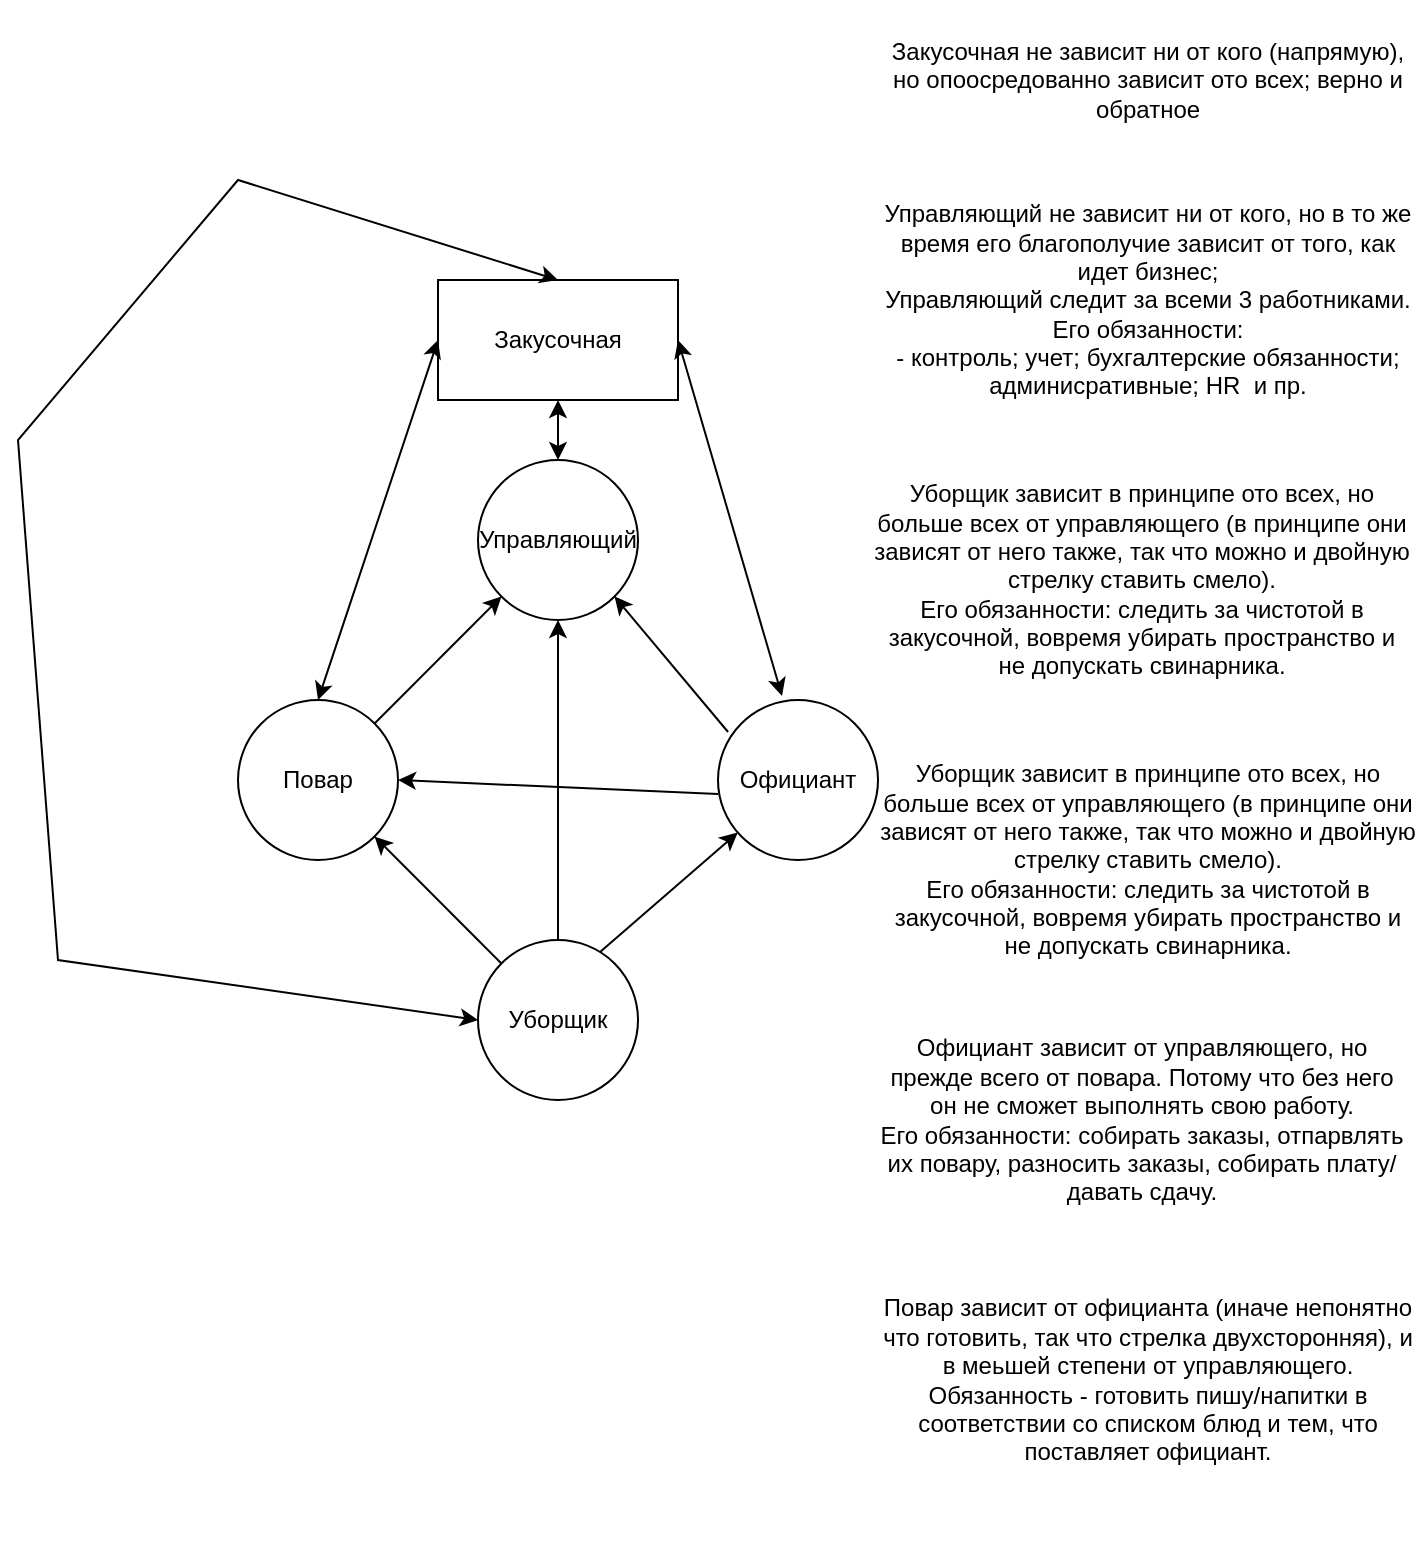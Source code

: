 <mxfile version="27.1.6">
  <diagram id="C5RBs43oDa-KdzZeNtuy" name="Page-1">
    <mxGraphModel dx="1042" dy="1740" grid="1" gridSize="10" guides="1" tooltips="1" connect="1" arrows="1" fold="1" page="1" pageScale="1" pageWidth="827" pageHeight="1169" math="0" shadow="0">
      <root>
        <mxCell id="WIyWlLk6GJQsqaUBKTNV-0" />
        <mxCell id="WIyWlLk6GJQsqaUBKTNV-1" parent="WIyWlLk6GJQsqaUBKTNV-0" />
        <mxCell id="Wz6pm65x8kF1xeyHGKmY-0" value="Закусочная" style="rounded=0;whiteSpace=wrap;html=1;" parent="WIyWlLk6GJQsqaUBKTNV-1" vertex="1">
          <mxGeometry x="340" y="70" width="120" height="60" as="geometry" />
        </mxCell>
        <mxCell id="Wz6pm65x8kF1xeyHGKmY-1" value="Повар" style="ellipse;whiteSpace=wrap;html=1;aspect=fixed;" parent="WIyWlLk6GJQsqaUBKTNV-1" vertex="1">
          <mxGeometry x="240" y="280" width="80" height="80" as="geometry" />
        </mxCell>
        <mxCell id="Wz6pm65x8kF1xeyHGKmY-2" value="Официант" style="ellipse;whiteSpace=wrap;html=1;aspect=fixed;" parent="WIyWlLk6GJQsqaUBKTNV-1" vertex="1">
          <mxGeometry x="480" y="280" width="80" height="80" as="geometry" />
        </mxCell>
        <mxCell id="Wz6pm65x8kF1xeyHGKmY-3" value="Управляющий" style="ellipse;whiteSpace=wrap;html=1;aspect=fixed;" parent="WIyWlLk6GJQsqaUBKTNV-1" vertex="1">
          <mxGeometry x="360" y="160" width="80" height="80" as="geometry" />
        </mxCell>
        <mxCell id="Wz6pm65x8kF1xeyHGKmY-4" value="Уборщик" style="ellipse;whiteSpace=wrap;html=1;aspect=fixed;" parent="WIyWlLk6GJQsqaUBKTNV-1" vertex="1">
          <mxGeometry x="360" y="400" width="80" height="80" as="geometry" />
        </mxCell>
        <mxCell id="Wz6pm65x8kF1xeyHGKmY-5" value="" style="endArrow=classic;html=1;rounded=0;exitX=0.763;exitY=0.075;exitDx=0;exitDy=0;exitPerimeter=0;" parent="WIyWlLk6GJQsqaUBKTNV-1" source="Wz6pm65x8kF1xeyHGKmY-4" target="Wz6pm65x8kF1xeyHGKmY-2" edge="1">
          <mxGeometry width="50" height="50" relative="1" as="geometry">
            <mxPoint x="390" y="410" as="sourcePoint" />
            <mxPoint x="440" y="360" as="targetPoint" />
          </mxGeometry>
        </mxCell>
        <mxCell id="Wz6pm65x8kF1xeyHGKmY-6" value="" style="endArrow=classic;html=1;rounded=0;exitX=0;exitY=0;exitDx=0;exitDy=0;" parent="WIyWlLk6GJQsqaUBKTNV-1" source="Wz6pm65x8kF1xeyHGKmY-4" target="Wz6pm65x8kF1xeyHGKmY-1" edge="1">
          <mxGeometry width="50" height="50" relative="1" as="geometry">
            <mxPoint x="390" y="410" as="sourcePoint" />
            <mxPoint x="440" y="360" as="targetPoint" />
          </mxGeometry>
        </mxCell>
        <mxCell id="Wz6pm65x8kF1xeyHGKmY-7" value="" style="endArrow=classic;html=1;rounded=0;exitX=0.5;exitY=0;exitDx=0;exitDy=0;entryX=0.5;entryY=1;entryDx=0;entryDy=0;" parent="WIyWlLk6GJQsqaUBKTNV-1" source="Wz6pm65x8kF1xeyHGKmY-4" target="Wz6pm65x8kF1xeyHGKmY-3" edge="1">
          <mxGeometry width="50" height="50" relative="1" as="geometry">
            <mxPoint x="400" y="390" as="sourcePoint" />
            <mxPoint x="440" y="360" as="targetPoint" />
          </mxGeometry>
        </mxCell>
        <mxCell id="Wz6pm65x8kF1xeyHGKmY-16" value="" style="endArrow=classic;startArrow=classic;html=1;rounded=0;exitX=0.5;exitY=0;exitDx=0;exitDy=0;entryX=0.5;entryY=1;entryDx=0;entryDy=0;" parent="WIyWlLk6GJQsqaUBKTNV-1" source="Wz6pm65x8kF1xeyHGKmY-3" target="Wz6pm65x8kF1xeyHGKmY-0" edge="1">
          <mxGeometry width="50" height="50" relative="1" as="geometry">
            <mxPoint x="390" y="340" as="sourcePoint" />
            <mxPoint x="440" y="290" as="targetPoint" />
          </mxGeometry>
        </mxCell>
        <mxCell id="Wz6pm65x8kF1xeyHGKmY-17" value="" style="endArrow=classic;startArrow=classic;html=1;rounded=0;entryX=0;entryY=0.5;entryDx=0;entryDy=0;exitX=0.5;exitY=0;exitDx=0;exitDy=0;" parent="WIyWlLk6GJQsqaUBKTNV-1" source="Wz6pm65x8kF1xeyHGKmY-1" target="Wz6pm65x8kF1xeyHGKmY-0" edge="1">
          <mxGeometry width="50" height="50" relative="1" as="geometry">
            <mxPoint x="390" y="340" as="sourcePoint" />
            <mxPoint x="440" y="290" as="targetPoint" />
          </mxGeometry>
        </mxCell>
        <mxCell id="Wz6pm65x8kF1xeyHGKmY-18" value="" style="endArrow=classic;startArrow=classic;html=1;rounded=0;entryX=1;entryY=0.5;entryDx=0;entryDy=0;exitX=0.4;exitY=-0.025;exitDx=0;exitDy=0;exitPerimeter=0;" parent="WIyWlLk6GJQsqaUBKTNV-1" source="Wz6pm65x8kF1xeyHGKmY-2" target="Wz6pm65x8kF1xeyHGKmY-0" edge="1">
          <mxGeometry width="50" height="50" relative="1" as="geometry">
            <mxPoint x="390" y="340" as="sourcePoint" />
            <mxPoint x="440" y="290" as="targetPoint" />
          </mxGeometry>
        </mxCell>
        <mxCell id="Wz6pm65x8kF1xeyHGKmY-20" value="" style="endArrow=classic;startArrow=classic;html=1;rounded=0;exitX=0;exitY=0.5;exitDx=0;exitDy=0;entryX=0.5;entryY=0;entryDx=0;entryDy=0;" parent="WIyWlLk6GJQsqaUBKTNV-1" source="Wz6pm65x8kF1xeyHGKmY-4" target="Wz6pm65x8kF1xeyHGKmY-0" edge="1">
          <mxGeometry width="50" height="50" relative="1" as="geometry">
            <mxPoint x="390" y="340" as="sourcePoint" />
            <mxPoint x="360" y="40" as="targetPoint" />
            <Array as="points">
              <mxPoint x="150" y="410" />
              <mxPoint x="130" y="150" />
              <mxPoint x="240" y="20" />
            </Array>
          </mxGeometry>
        </mxCell>
        <mxCell id="Wz6pm65x8kF1xeyHGKmY-21" value="" style="endArrow=classic;html=1;rounded=0;exitX=1;exitY=0;exitDx=0;exitDy=0;entryX=0;entryY=1;entryDx=0;entryDy=0;" parent="WIyWlLk6GJQsqaUBKTNV-1" source="Wz6pm65x8kF1xeyHGKmY-1" target="Wz6pm65x8kF1xeyHGKmY-3" edge="1">
          <mxGeometry width="50" height="50" relative="1" as="geometry">
            <mxPoint x="390" y="290" as="sourcePoint" />
            <mxPoint x="440" y="240" as="targetPoint" />
          </mxGeometry>
        </mxCell>
        <mxCell id="Wz6pm65x8kF1xeyHGKmY-22" value="" style="endArrow=classic;html=1;rounded=0;exitX=0.063;exitY=0.2;exitDx=0;exitDy=0;exitPerimeter=0;entryX=1;entryY=1;entryDx=0;entryDy=0;" parent="WIyWlLk6GJQsqaUBKTNV-1" source="Wz6pm65x8kF1xeyHGKmY-2" target="Wz6pm65x8kF1xeyHGKmY-3" edge="1">
          <mxGeometry width="50" height="50" relative="1" as="geometry">
            <mxPoint x="390" y="290" as="sourcePoint" />
            <mxPoint x="440" y="240" as="targetPoint" />
          </mxGeometry>
        </mxCell>
        <mxCell id="Wz6pm65x8kF1xeyHGKmY-23" value="Управляющий не зависит ни от кого, но в то же время его благополучие зависит от того, как идет бизнес;&lt;br&gt;Управляющий следит за всеми 3 работниками. &lt;br&gt;&lt;div&gt;Его обязанности:&lt;/div&gt;&lt;div&gt;- контроль; учет; бухгалтерские обязанности; админисративные; HR&amp;nbsp; и пр.&lt;br&gt;&lt;/div&gt;" style="text;strokeColor=none;align=center;fillColor=none;html=1;verticalAlign=middle;whiteSpace=wrap;rounded=0;" parent="WIyWlLk6GJQsqaUBKTNV-1" vertex="1">
          <mxGeometry x="560" y="-10" width="270" height="180" as="geometry" />
        </mxCell>
        <mxCell id="Wz6pm65x8kF1xeyHGKmY-24" value="Закусочная не зависит ни от кого (напрямую), но опоосредованно зависит ото всех; верно и обратное" style="text;strokeColor=none;align=center;fillColor=none;html=1;verticalAlign=middle;whiteSpace=wrap;rounded=0;" parent="WIyWlLk6GJQsqaUBKTNV-1" vertex="1">
          <mxGeometry x="560" y="-70" width="270" height="80" as="geometry" />
        </mxCell>
        <mxCell id="Wz6pm65x8kF1xeyHGKmY-26" value="&lt;div&gt;Уборщик зависит в принципе ото всех, но больше всех от управляющего (в принципе они зависят от него также, так что можно и двойную стрелку ставить смело). &lt;br&gt;&lt;/div&gt;&lt;div&gt;Его обязанности: следить за чистотой в закусочной, вовремя убирать пространство и не допускать свинарника. &lt;br&gt;&lt;/div&gt;" style="text;strokeColor=none;align=center;fillColor=none;html=1;verticalAlign=middle;whiteSpace=wrap;rounded=0;" parent="WIyWlLk6GJQsqaUBKTNV-1" vertex="1">
          <mxGeometry x="557" y="130" width="270" height="180" as="geometry" />
        </mxCell>
        <mxCell id="Wz6pm65x8kF1xeyHGKmY-27" value="&lt;div&gt;Уборщик зависит в принципе ото всех, но больше всех от управляющего (в принципе они зависят от него также, так что можно и двойную стрелку ставить смело). &lt;br&gt;&lt;/div&gt;&lt;div&gt;Его обязанности: следить за чистотой в закусочной, вовремя убирать пространство и не допускать свинарника. &lt;br&gt;&lt;/div&gt;" style="text;strokeColor=none;align=center;fillColor=none;html=1;verticalAlign=middle;whiteSpace=wrap;rounded=0;" parent="WIyWlLk6GJQsqaUBKTNV-1" vertex="1">
          <mxGeometry x="560" y="270" width="270" height="180" as="geometry" />
        </mxCell>
        <mxCell id="Wz6pm65x8kF1xeyHGKmY-29" value="" style="endArrow=classic;html=1;rounded=0;exitX=0;exitY=0.588;exitDx=0;exitDy=0;exitPerimeter=0;entryX=1;entryY=0.5;entryDx=0;entryDy=0;" parent="WIyWlLk6GJQsqaUBKTNV-1" source="Wz6pm65x8kF1xeyHGKmY-2" target="Wz6pm65x8kF1xeyHGKmY-1" edge="1">
          <mxGeometry width="50" height="50" relative="1" as="geometry">
            <mxPoint x="390" y="340" as="sourcePoint" />
            <mxPoint x="440" y="290" as="targetPoint" />
          </mxGeometry>
        </mxCell>
        <mxCell id="Wz6pm65x8kF1xeyHGKmY-30" value="&lt;div&gt;Официант зависит от управляющего, но прежде всего от повара. Потому что без него он не сможет выполнять свою работу. &lt;br&gt;&lt;/div&gt;&lt;div&gt;Его обязанности: собирать заказы, отпарвлять их повару, разносить заказы, собирать плату/давать сдачу.&lt;br&gt;&lt;/div&gt;" style="text;strokeColor=none;align=center;fillColor=none;html=1;verticalAlign=middle;whiteSpace=wrap;rounded=0;" parent="WIyWlLk6GJQsqaUBKTNV-1" vertex="1">
          <mxGeometry x="557" y="400" width="270" height="180" as="geometry" />
        </mxCell>
        <mxCell id="Wz6pm65x8kF1xeyHGKmY-31" value="&lt;div&gt;Повар зависит от официанта (иначе непонятно что готовить, так что стрелка двухсторонняя), и в меьшей степени от управляющего.&lt;/div&gt;&lt;div&gt;Обязанность - готовить пишу/напитки в соответствии со списком блюд и тем, что поставляет официант.&lt;br&gt;&lt;/div&gt;" style="text;strokeColor=none;align=center;fillColor=none;html=1;verticalAlign=middle;whiteSpace=wrap;rounded=0;" parent="WIyWlLk6GJQsqaUBKTNV-1" vertex="1">
          <mxGeometry x="560" y="530" width="270" height="180" as="geometry" />
        </mxCell>
      </root>
    </mxGraphModel>
  </diagram>
</mxfile>
